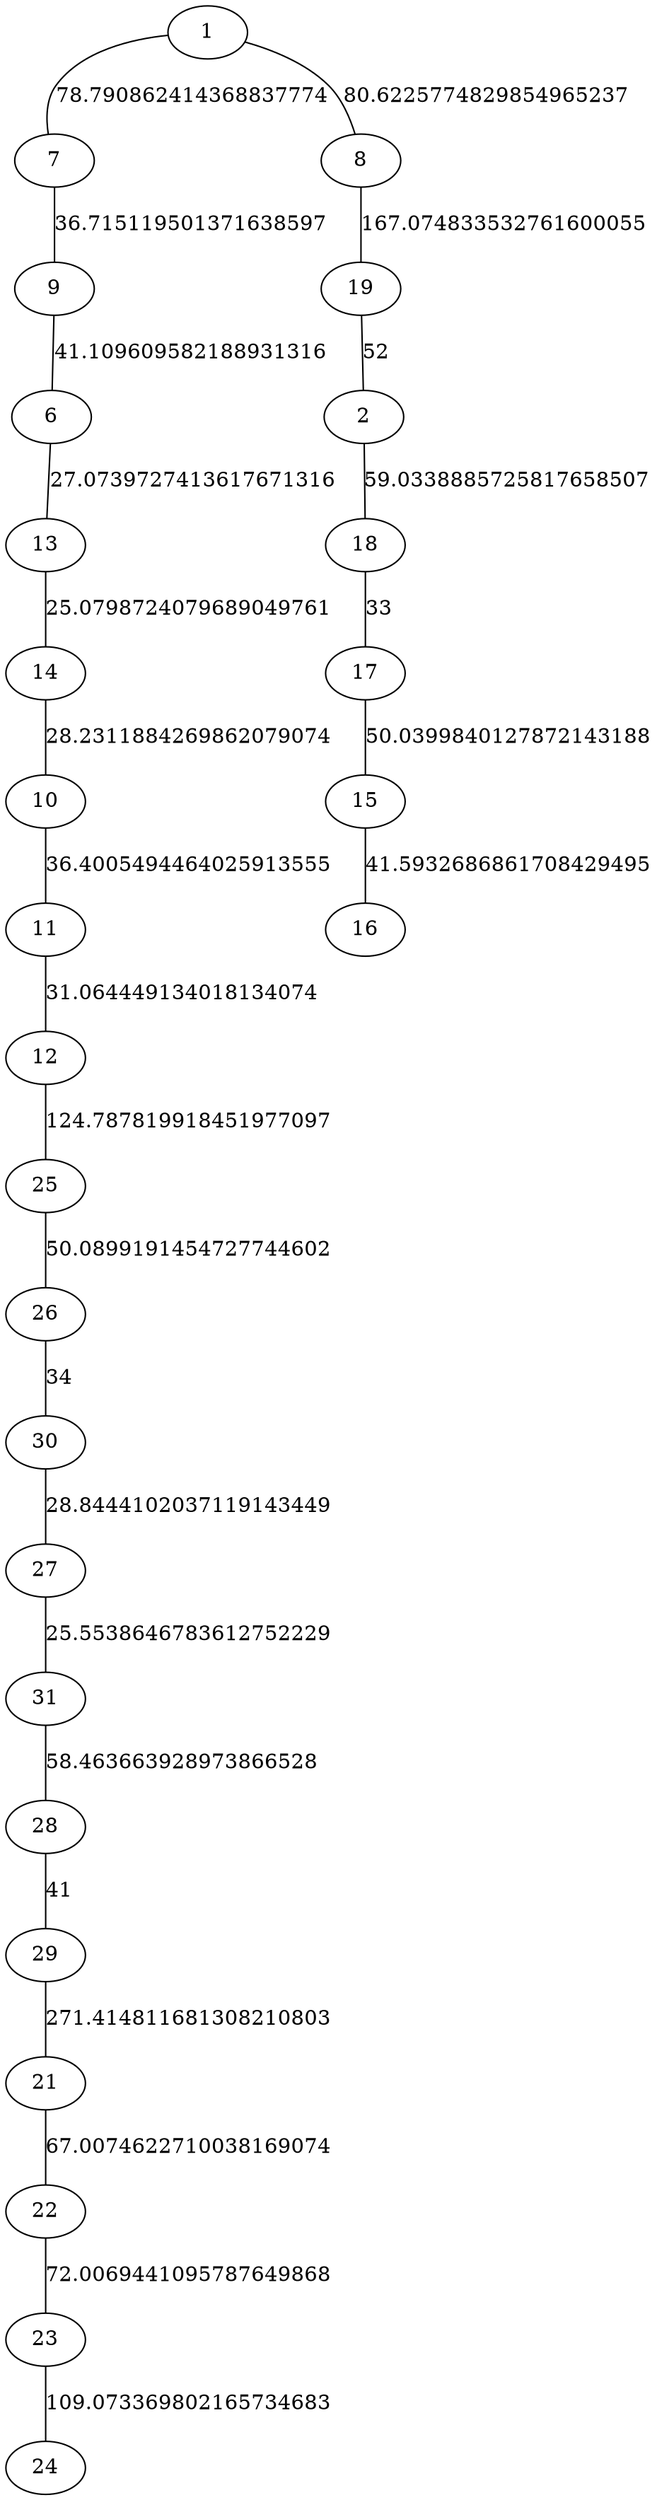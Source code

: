 graph {
"1" -- "7" [label="78.790862414368837774"]
"7" -- "9" [label="36.715119501371638597"]
"9" -- "6" [label="41.109609582188931316"]
"6" -- "13" [label="27.0739727413617671316"]
"13" -- "14" [label="25.0798724079689049761"]
"14" -- "10" [label="28.2311884269862079074"]
"10" -- "11" [label="36.4005494464025913555"]
"11" -- "12" [label="31.064449134018134074"]
"1" -- "8" [label="80.6225774829854965237"]
"12" -- "25" [label="124.787819918451977097"]
"25" -- "26" [label="50.0899191454727744602"]
"26" -- "30" [label="34"]
"30" -- "27" [label="28.8444102037119143449"]
"27" -- "31" [label="25.5538646783612752229"]
"31" -- "28" [label="58.463663928973866528"]
"28" -- "29" [label="41"]
"8" -- "19" [label="167.074833532761600055"]
"19" -- "2" [label="52"]
"2" -- "18" [label="59.0338885725817658507"]
"18" -- "17" [label="33"]
"17" -- "15" [label="50.0399840127872143188"]
"15" -- "16" [label="41.5932686861708429495"]
"29" -- "21" [label="271.414811681308210803"]
"21" -- "22" [label="67.0074622710038169074"]
"22" -- "23" [label="72.0069441095787649868"]
"23" -- "24" [label="109.073369802165734683"]
}